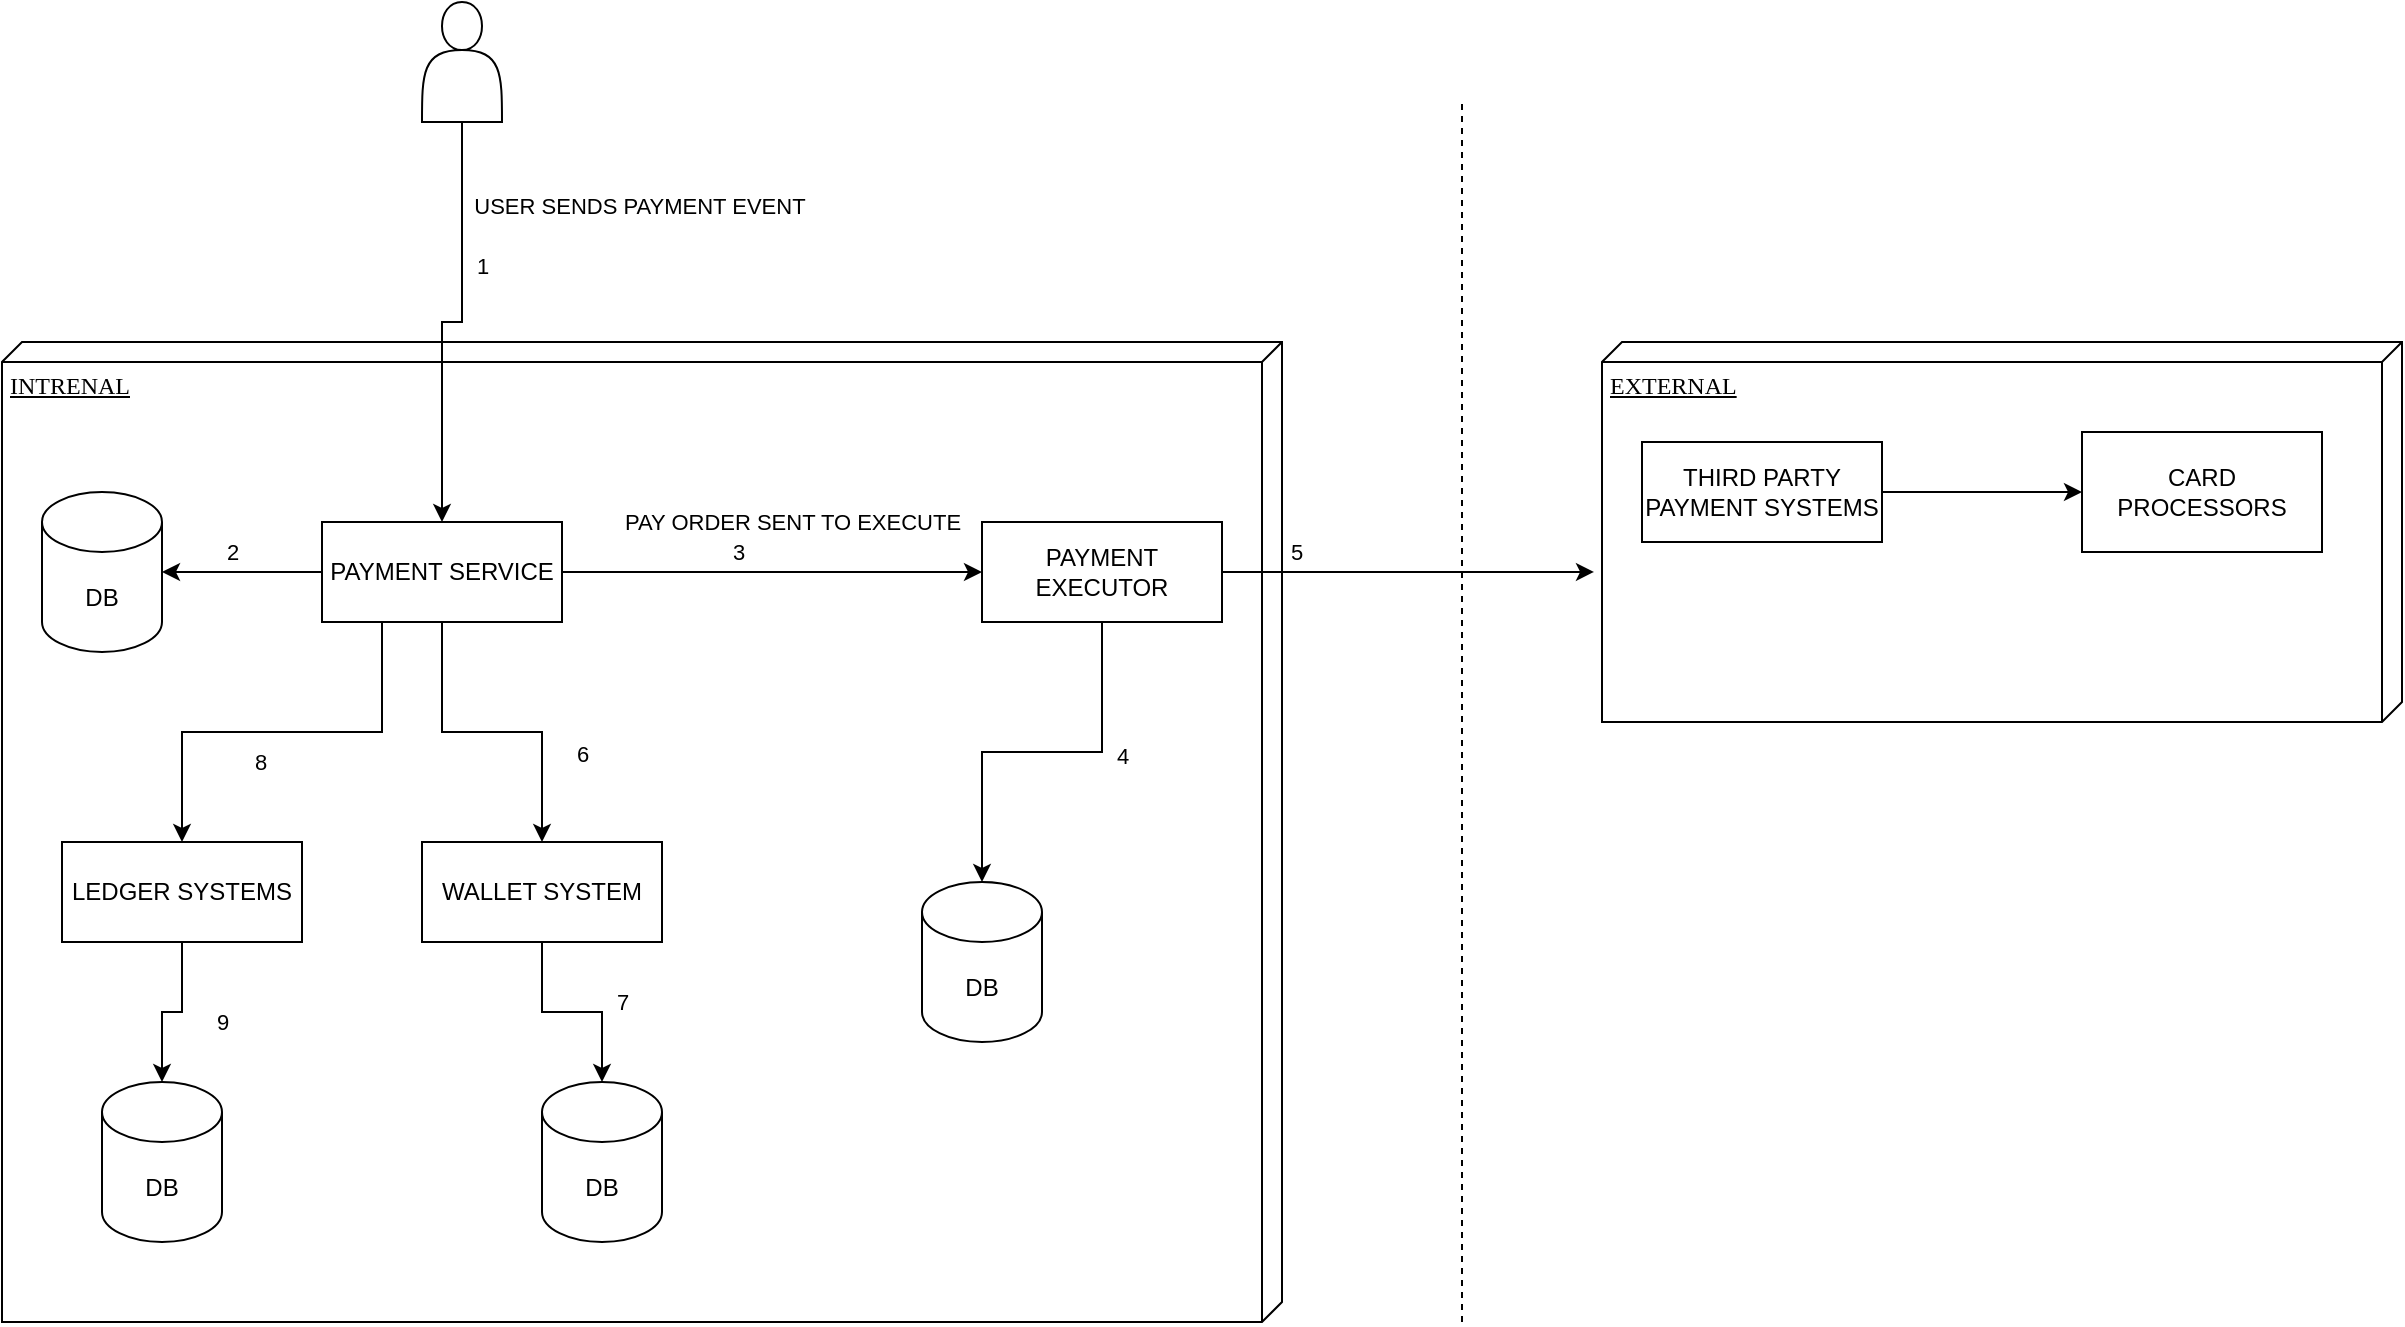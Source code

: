 <mxfile version="26.0.16">
  <diagram name="Page-1" id="5f0bae14-7c28-e335-631c-24af17079c00">
    <mxGraphModel dx="2074" dy="1145" grid="1" gridSize="10" guides="1" tooltips="1" connect="1" arrows="1" fold="1" page="1" pageScale="1" pageWidth="1100" pageHeight="850" background="none" math="0" shadow="0">
      <root>
        <mxCell id="0" />
        <mxCell id="1" parent="0" />
        <mxCell id="39150e848f15840c-1" value="INTRENAL" style="verticalAlign=top;align=left;spacingTop=8;spacingLeft=2;spacingRight=12;shape=cube;size=10;direction=south;fontStyle=4;html=1;rounded=0;shadow=0;comic=0;labelBackgroundColor=none;strokeWidth=1;fontFamily=Verdana;fontSize=12" parent="1" vertex="1">
          <mxGeometry x="110" y="270" width="640" height="490" as="geometry" />
        </mxCell>
        <mxCell id="39150e848f15840c-2" value="EXTERNAL" style="verticalAlign=top;align=left;spacingTop=8;spacingLeft=2;spacingRight=12;shape=cube;size=10;direction=south;fontStyle=4;html=1;rounded=0;shadow=0;comic=0;labelBackgroundColor=none;strokeWidth=1;fontFamily=Verdana;fontSize=12" parent="1" vertex="1">
          <mxGeometry x="910" y="270" width="400" height="190" as="geometry" />
        </mxCell>
        <mxCell id="mbMMLszBKSOFe_aVKNgy-1" value="" style="endArrow=none;dashed=1;html=1;rounded=0;" edge="1" parent="1">
          <mxGeometry width="50" height="50" relative="1" as="geometry">
            <mxPoint x="840" y="760" as="sourcePoint" />
            <mxPoint x="840" y="150" as="targetPoint" />
          </mxGeometry>
        </mxCell>
        <mxCell id="mbMMLszBKSOFe_aVKNgy-7" value="" style="edgeStyle=orthogonalEdgeStyle;rounded=0;orthogonalLoop=1;jettySize=auto;html=1;" edge="1" parent="1" source="mbMMLszBKSOFe_aVKNgy-4" target="mbMMLszBKSOFe_aVKNgy-6">
          <mxGeometry relative="1" as="geometry" />
        </mxCell>
        <mxCell id="mbMMLszBKSOFe_aVKNgy-4" value="THIRD PARTY PAYMENT SYSTEMS" style="rounded=0;whiteSpace=wrap;html=1;" vertex="1" parent="1">
          <mxGeometry x="930" y="320" width="120" height="50" as="geometry" />
        </mxCell>
        <mxCell id="mbMMLszBKSOFe_aVKNgy-6" value="CARD PROCESSORS" style="whiteSpace=wrap;html=1;rounded=0;" vertex="1" parent="1">
          <mxGeometry x="1150" y="315" width="120" height="60" as="geometry" />
        </mxCell>
        <mxCell id="mbMMLszBKSOFe_aVKNgy-19" style="edgeStyle=orthogonalEdgeStyle;rounded=0;orthogonalLoop=1;jettySize=auto;html=1;exitX=0.25;exitY=1;exitDx=0;exitDy=0;entryX=0.5;entryY=0;entryDx=0;entryDy=0;" edge="1" parent="1" source="mbMMLszBKSOFe_aVKNgy-8" target="mbMMLszBKSOFe_aVKNgy-10">
          <mxGeometry relative="1" as="geometry" />
        </mxCell>
        <mxCell id="mbMMLszBKSOFe_aVKNgy-35" value="8" style="edgeLabel;html=1;align=center;verticalAlign=middle;resizable=0;points=[];" vertex="1" connectable="0" parent="mbMMLszBKSOFe_aVKNgy-19">
          <mxGeometry x="0.105" y="1" relative="1" as="geometry">
            <mxPoint y="14" as="offset" />
          </mxGeometry>
        </mxCell>
        <mxCell id="mbMMLszBKSOFe_aVKNgy-21" style="edgeStyle=orthogonalEdgeStyle;rounded=0;orthogonalLoop=1;jettySize=auto;html=1;" edge="1" parent="1" source="mbMMLszBKSOFe_aVKNgy-8" target="mbMMLszBKSOFe_aVKNgy-11">
          <mxGeometry relative="1" as="geometry" />
        </mxCell>
        <mxCell id="mbMMLszBKSOFe_aVKNgy-37" value="6" style="edgeLabel;html=1;align=center;verticalAlign=middle;resizable=0;points=[];" vertex="1" connectable="0" parent="mbMMLszBKSOFe_aVKNgy-21">
          <mxGeometry x="0.45" y="3" relative="1" as="geometry">
            <mxPoint x="17" as="offset" />
          </mxGeometry>
        </mxCell>
        <mxCell id="mbMMLszBKSOFe_aVKNgy-26" style="edgeStyle=orthogonalEdgeStyle;rounded=0;orthogonalLoop=1;jettySize=auto;html=1;" edge="1" parent="1" source="mbMMLszBKSOFe_aVKNgy-8" target="mbMMLszBKSOFe_aVKNgy-9">
          <mxGeometry relative="1" as="geometry" />
        </mxCell>
        <mxCell id="mbMMLszBKSOFe_aVKNgy-28" value="3" style="edgeLabel;html=1;align=center;verticalAlign=middle;resizable=0;points=[];" vertex="1" connectable="0" parent="mbMMLszBKSOFe_aVKNgy-26">
          <mxGeometry x="-0.169" y="1" relative="1" as="geometry">
            <mxPoint y="-9" as="offset" />
          </mxGeometry>
        </mxCell>
        <mxCell id="mbMMLszBKSOFe_aVKNgy-34" value="PAY ORDER SENT TO EXECUTE" style="edgeLabel;html=1;align=center;verticalAlign=middle;resizable=0;points=[];" vertex="1" connectable="0" parent="mbMMLszBKSOFe_aVKNgy-26">
          <mxGeometry x="0.108" relative="1" as="geometry">
            <mxPoint x="-2" y="-25" as="offset" />
          </mxGeometry>
        </mxCell>
        <mxCell id="mbMMLszBKSOFe_aVKNgy-8" value="PAYMENT SERVICE" style="rounded=0;whiteSpace=wrap;html=1;" vertex="1" parent="1">
          <mxGeometry x="270" y="360" width="120" height="50" as="geometry" />
        </mxCell>
        <mxCell id="mbMMLszBKSOFe_aVKNgy-9" value="PAYMENT EXECUTOR" style="rounded=0;whiteSpace=wrap;html=1;" vertex="1" parent="1">
          <mxGeometry x="600" y="360" width="120" height="50" as="geometry" />
        </mxCell>
        <mxCell id="mbMMLszBKSOFe_aVKNgy-25" style="edgeStyle=orthogonalEdgeStyle;rounded=0;orthogonalLoop=1;jettySize=auto;html=1;" edge="1" parent="1" source="mbMMLszBKSOFe_aVKNgy-10" target="mbMMLszBKSOFe_aVKNgy-23">
          <mxGeometry relative="1" as="geometry" />
        </mxCell>
        <mxCell id="mbMMLszBKSOFe_aVKNgy-36" value="9" style="edgeLabel;html=1;align=center;verticalAlign=middle;resizable=0;points=[];" vertex="1" connectable="0" parent="mbMMLszBKSOFe_aVKNgy-25">
          <mxGeometry x="-0.325" y="-1" relative="1" as="geometry">
            <mxPoint x="21" y="13" as="offset" />
          </mxGeometry>
        </mxCell>
        <mxCell id="mbMMLszBKSOFe_aVKNgy-10" value="LEDGER SYSTEMS" style="rounded=0;whiteSpace=wrap;html=1;" vertex="1" parent="1">
          <mxGeometry x="140" y="520" width="120" height="50" as="geometry" />
        </mxCell>
        <mxCell id="mbMMLszBKSOFe_aVKNgy-11" value="WALLET SYSTEM" style="rounded=0;whiteSpace=wrap;html=1;" vertex="1" parent="1">
          <mxGeometry x="320" y="520" width="120" height="50" as="geometry" />
        </mxCell>
        <mxCell id="mbMMLszBKSOFe_aVKNgy-12" value="DB" style="shape=cylinder3;whiteSpace=wrap;html=1;boundedLbl=1;backgroundOutline=1;size=15;" vertex="1" parent="1">
          <mxGeometry x="130" y="345" width="60" height="80" as="geometry" />
        </mxCell>
        <mxCell id="mbMMLszBKSOFe_aVKNgy-14" style="edgeStyle=orthogonalEdgeStyle;rounded=0;orthogonalLoop=1;jettySize=auto;html=1;" edge="1" parent="1" source="mbMMLszBKSOFe_aVKNgy-13" target="mbMMLszBKSOFe_aVKNgy-8">
          <mxGeometry relative="1" as="geometry" />
        </mxCell>
        <mxCell id="mbMMLszBKSOFe_aVKNgy-15" value="1&lt;div&gt;&lt;br&gt;&lt;/div&gt;" style="edgeLabel;html=1;align=center;verticalAlign=middle;resizable=0;points=[];" vertex="1" connectable="0" parent="mbMMLszBKSOFe_aVKNgy-14">
          <mxGeometry x="-0.25" relative="1" as="geometry">
            <mxPoint x="10" as="offset" />
          </mxGeometry>
        </mxCell>
        <mxCell id="mbMMLszBKSOFe_aVKNgy-33" value="USER SENDS PAYMENT EVENT&amp;nbsp;" style="edgeLabel;html=1;align=center;verticalAlign=middle;resizable=0;points=[];" vertex="1" connectable="0" parent="mbMMLszBKSOFe_aVKNgy-14">
          <mxGeometry x="-0.69" relative="1" as="geometry">
            <mxPoint x="90" y="9" as="offset" />
          </mxGeometry>
        </mxCell>
        <mxCell id="mbMMLszBKSOFe_aVKNgy-13" value="" style="shape=actor;whiteSpace=wrap;html=1;" vertex="1" parent="1">
          <mxGeometry x="320" y="100" width="40" height="60" as="geometry" />
        </mxCell>
        <mxCell id="mbMMLszBKSOFe_aVKNgy-16" style="edgeStyle=orthogonalEdgeStyle;rounded=0;orthogonalLoop=1;jettySize=auto;html=1;entryX=1;entryY=0.5;entryDx=0;entryDy=0;entryPerimeter=0;" edge="1" parent="1" source="mbMMLszBKSOFe_aVKNgy-8" target="mbMMLszBKSOFe_aVKNgy-12">
          <mxGeometry relative="1" as="geometry" />
        </mxCell>
        <mxCell id="mbMMLszBKSOFe_aVKNgy-17" value="2" style="edgeLabel;html=1;align=center;verticalAlign=middle;resizable=0;points=[];" vertex="1" connectable="0" parent="mbMMLszBKSOFe_aVKNgy-16">
          <mxGeometry x="0.022" y="-3" relative="1" as="geometry">
            <mxPoint x="-4" y="-7" as="offset" />
          </mxGeometry>
        </mxCell>
        <mxCell id="mbMMLszBKSOFe_aVKNgy-22" value="DB" style="shape=cylinder3;whiteSpace=wrap;html=1;boundedLbl=1;backgroundOutline=1;size=15;" vertex="1" parent="1">
          <mxGeometry x="380" y="640" width="60" height="80" as="geometry" />
        </mxCell>
        <mxCell id="mbMMLszBKSOFe_aVKNgy-23" value="DB" style="shape=cylinder3;whiteSpace=wrap;html=1;boundedLbl=1;backgroundOutline=1;size=15;" vertex="1" parent="1">
          <mxGeometry x="160" y="640" width="60" height="80" as="geometry" />
        </mxCell>
        <mxCell id="mbMMLszBKSOFe_aVKNgy-24" style="edgeStyle=orthogonalEdgeStyle;rounded=0;orthogonalLoop=1;jettySize=auto;html=1;entryX=0.5;entryY=0;entryDx=0;entryDy=0;entryPerimeter=0;" edge="1" parent="1" source="mbMMLszBKSOFe_aVKNgy-11" target="mbMMLszBKSOFe_aVKNgy-22">
          <mxGeometry relative="1" as="geometry" />
        </mxCell>
        <mxCell id="mbMMLszBKSOFe_aVKNgy-38" value="7" style="edgeLabel;html=1;align=center;verticalAlign=middle;resizable=0;points=[];" vertex="1" connectable="0" parent="mbMMLszBKSOFe_aVKNgy-24">
          <mxGeometry x="0.24" y="1" relative="1" as="geometry">
            <mxPoint x="13" y="-4" as="offset" />
          </mxGeometry>
        </mxCell>
        <mxCell id="mbMMLszBKSOFe_aVKNgy-27" style="edgeStyle=orthogonalEdgeStyle;rounded=0;orthogonalLoop=1;jettySize=auto;html=1;entryX=0.605;entryY=1.01;entryDx=0;entryDy=0;entryPerimeter=0;" edge="1" parent="1" source="mbMMLszBKSOFe_aVKNgy-9" target="39150e848f15840c-2">
          <mxGeometry relative="1" as="geometry" />
        </mxCell>
        <mxCell id="mbMMLszBKSOFe_aVKNgy-32" value="5" style="edgeLabel;html=1;align=center;verticalAlign=middle;resizable=0;points=[];" vertex="1" connectable="0" parent="mbMMLszBKSOFe_aVKNgy-27">
          <mxGeometry x="-0.617" relative="1" as="geometry">
            <mxPoint x="1" y="-10" as="offset" />
          </mxGeometry>
        </mxCell>
        <mxCell id="mbMMLszBKSOFe_aVKNgy-29" value="DB" style="shape=cylinder3;whiteSpace=wrap;html=1;boundedLbl=1;backgroundOutline=1;size=15;" vertex="1" parent="1">
          <mxGeometry x="570" y="540" width="60" height="80" as="geometry" />
        </mxCell>
        <mxCell id="mbMMLszBKSOFe_aVKNgy-30" style="edgeStyle=orthogonalEdgeStyle;rounded=0;orthogonalLoop=1;jettySize=auto;html=1;entryX=0.5;entryY=0;entryDx=0;entryDy=0;entryPerimeter=0;" edge="1" parent="1" source="mbMMLszBKSOFe_aVKNgy-9" target="mbMMLszBKSOFe_aVKNgy-29">
          <mxGeometry relative="1" as="geometry" />
        </mxCell>
        <mxCell id="mbMMLszBKSOFe_aVKNgy-31" value="4" style="edgeLabel;html=1;align=center;verticalAlign=middle;resizable=0;points=[];" vertex="1" connectable="0" parent="mbMMLszBKSOFe_aVKNgy-30">
          <mxGeometry x="-0.343" y="2" relative="1" as="geometry">
            <mxPoint x="8" y="4" as="offset" />
          </mxGeometry>
        </mxCell>
      </root>
    </mxGraphModel>
  </diagram>
</mxfile>
